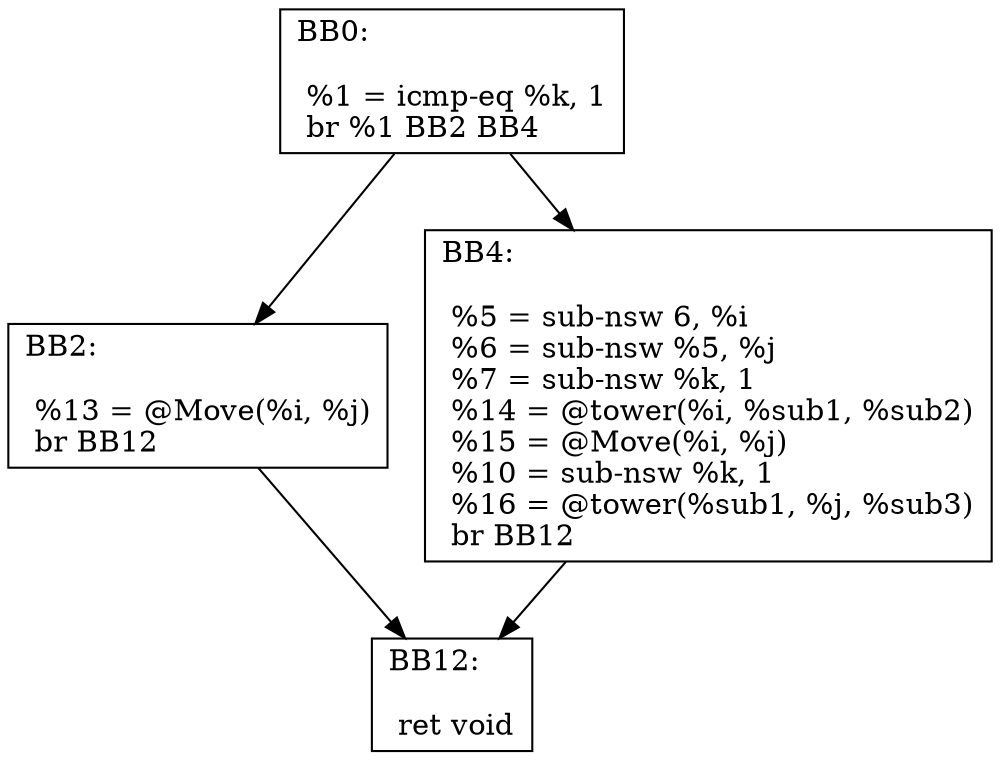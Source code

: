 digraph "CFG for 'tower' function" {
	AA0 [shape=record, label="{BB0:\l\l  %1 = icmp-eq %k,  1\l br %1 BB2 BB4\l}"];
	AA0 -> AA2
	AA0 -> AA4
	AA2 [shape=record, label="{BB2:\l\l  %13 = @Move(%i, %j)\l br  BB12\l}"];
	AA2 -> AA12
	AA4 [shape=record, label="{BB4:\l\l  %5 = sub-nsw 6,  %i\l %6 = sub-nsw %5,  %j\l %7 = sub-nsw %k,  1\l %14 = @tower(%i, %sub1, %sub2)\l %15 = @Move(%i, %j)\l %10 = sub-nsw %k,  1\l %16 = @tower(%sub1, %j, %sub3)\l br  BB12\l}"];
	AA4 -> AA12
	AA12 [shape=record, label="{BB12:\l\l  ret void\l}"];
}

